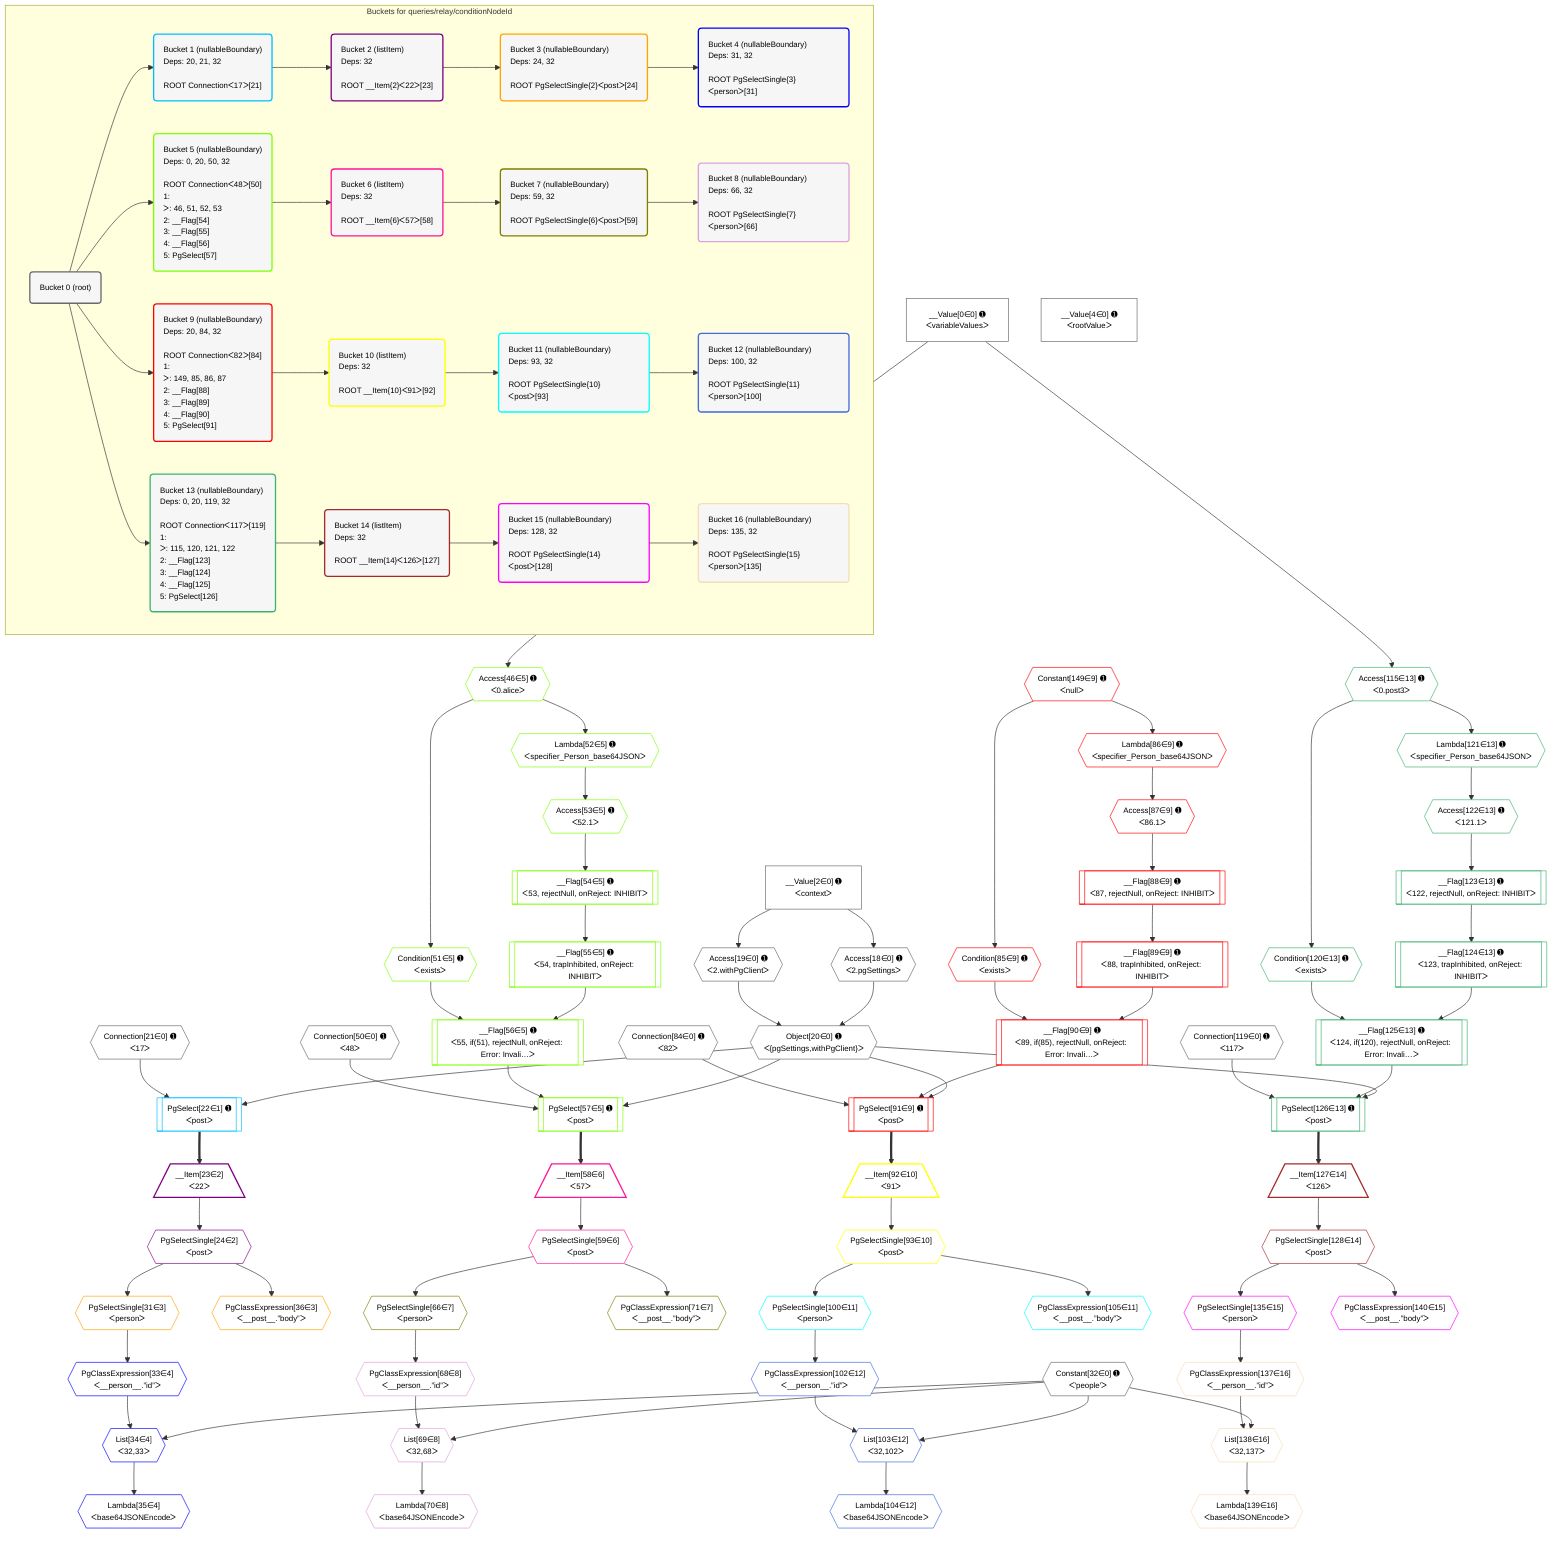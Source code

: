 %%{init: {'themeVariables': { 'fontSize': '12px'}}}%%
graph TD
    classDef path fill:#eee,stroke:#000,color:#000
    classDef plan fill:#fff,stroke-width:1px,color:#000
    classDef itemplan fill:#fff,stroke-width:2px,color:#000
    classDef unbatchedplan fill:#dff,stroke-width:1px,color:#000
    classDef sideeffectplan fill:#fcc,stroke-width:2px,color:#000
    classDef bucket fill:#f6f6f6,color:#000,stroke-width:2px,text-align:left


    %% plan dependencies
    Object20{{"Object[20∈0] ➊<br />ᐸ{pgSettings,withPgClient}ᐳ"}}:::plan
    Access18{{"Access[18∈0] ➊<br />ᐸ2.pgSettingsᐳ"}}:::plan
    Access19{{"Access[19∈0] ➊<br />ᐸ2.withPgClientᐳ"}}:::plan
    Access18 & Access19 --> Object20
    __Value2["__Value[2∈0] ➊<br />ᐸcontextᐳ"]:::plan
    __Value2 --> Access18
    __Value2 --> Access19
    __Value0["__Value[0∈0] ➊<br />ᐸvariableValuesᐳ"]:::plan
    __Value4["__Value[4∈0] ➊<br />ᐸrootValueᐳ"]:::plan
    Connection21{{"Connection[21∈0] ➊<br />ᐸ17ᐳ"}}:::plan
    Constant32{{"Constant[32∈0] ➊<br />ᐸ'people'ᐳ"}}:::plan
    Connection50{{"Connection[50∈0] ➊<br />ᐸ48ᐳ"}}:::plan
    Connection84{{"Connection[84∈0] ➊<br />ᐸ82ᐳ"}}:::plan
    Connection119{{"Connection[119∈0] ➊<br />ᐸ117ᐳ"}}:::plan
    PgSelect22[["PgSelect[22∈1] ➊<br />ᐸpostᐳ"]]:::plan
    Object20 & Connection21 --> PgSelect22
    __Item23[/"__Item[23∈2]<br />ᐸ22ᐳ"\]:::itemplan
    PgSelect22 ==> __Item23
    PgSelectSingle24{{"PgSelectSingle[24∈2]<br />ᐸpostᐳ"}}:::plan
    __Item23 --> PgSelectSingle24
    PgSelectSingle31{{"PgSelectSingle[31∈3]<br />ᐸpersonᐳ"}}:::plan
    PgSelectSingle24 --> PgSelectSingle31
    PgClassExpression36{{"PgClassExpression[36∈3]<br />ᐸ__post__.”body”ᐳ"}}:::plan
    PgSelectSingle24 --> PgClassExpression36
    List34{{"List[34∈4]<br />ᐸ32,33ᐳ"}}:::plan
    PgClassExpression33{{"PgClassExpression[33∈4]<br />ᐸ__person__.”id”ᐳ"}}:::plan
    Constant32 & PgClassExpression33 --> List34
    PgSelectSingle31 --> PgClassExpression33
    Lambda35{{"Lambda[35∈4]<br />ᐸbase64JSONEncodeᐳ"}}:::plan
    List34 --> Lambda35
    PgSelect57[["PgSelect[57∈5] ➊<br />ᐸpostᐳ"]]:::plan
    __Flag56[["__Flag[56∈5] ➊<br />ᐸ55, if(51), rejectNull, onReject: Error: Invali…ᐳ"]]:::plan
    Object20 & __Flag56 & Connection50 --> PgSelect57
    __Flag55[["__Flag[55∈5] ➊<br />ᐸ54, trapInhibited, onReject: INHIBITᐳ"]]:::plan
    Condition51{{"Condition[51∈5] ➊<br />ᐸexistsᐳ"}}:::plan
    __Flag55 & Condition51 --> __Flag56
    Access46{{"Access[46∈5] ➊<br />ᐸ0.aliceᐳ"}}:::plan
    __Value0 --> Access46
    Access46 --> Condition51
    Lambda52{{"Lambda[52∈5] ➊<br />ᐸspecifier_Person_base64JSONᐳ"}}:::plan
    Access46 --> Lambda52
    Access53{{"Access[53∈5] ➊<br />ᐸ52.1ᐳ"}}:::plan
    Lambda52 --> Access53
    __Flag54[["__Flag[54∈5] ➊<br />ᐸ53, rejectNull, onReject: INHIBITᐳ"]]:::plan
    Access53 --> __Flag54
    __Flag54 --> __Flag55
    __Item58[/"__Item[58∈6]<br />ᐸ57ᐳ"\]:::itemplan
    PgSelect57 ==> __Item58
    PgSelectSingle59{{"PgSelectSingle[59∈6]<br />ᐸpostᐳ"}}:::plan
    __Item58 --> PgSelectSingle59
    PgSelectSingle66{{"PgSelectSingle[66∈7]<br />ᐸpersonᐳ"}}:::plan
    PgSelectSingle59 --> PgSelectSingle66
    PgClassExpression71{{"PgClassExpression[71∈7]<br />ᐸ__post__.”body”ᐳ"}}:::plan
    PgSelectSingle59 --> PgClassExpression71
    List69{{"List[69∈8]<br />ᐸ32,68ᐳ"}}:::plan
    PgClassExpression68{{"PgClassExpression[68∈8]<br />ᐸ__person__.”id”ᐳ"}}:::plan
    Constant32 & PgClassExpression68 --> List69
    PgSelectSingle66 --> PgClassExpression68
    Lambda70{{"Lambda[70∈8]<br />ᐸbase64JSONEncodeᐳ"}}:::plan
    List69 --> Lambda70
    PgSelect91[["PgSelect[91∈9] ➊<br />ᐸpostᐳ"]]:::plan
    __Flag90[["__Flag[90∈9] ➊<br />ᐸ89, if(85), rejectNull, onReject: Error: Invali…ᐳ"]]:::plan
    Object20 & __Flag90 & Connection84 --> PgSelect91
    __Flag89[["__Flag[89∈9] ➊<br />ᐸ88, trapInhibited, onReject: INHIBITᐳ"]]:::plan
    Condition85{{"Condition[85∈9] ➊<br />ᐸexistsᐳ"}}:::plan
    __Flag89 & Condition85 --> __Flag90
    Constant149{{"Constant[149∈9] ➊<br />ᐸnullᐳ"}}:::plan
    Constant149 --> Condition85
    Lambda86{{"Lambda[86∈9] ➊<br />ᐸspecifier_Person_base64JSONᐳ"}}:::plan
    Constant149 --> Lambda86
    Access87{{"Access[87∈9] ➊<br />ᐸ86.1ᐳ"}}:::plan
    Lambda86 --> Access87
    __Flag88[["__Flag[88∈9] ➊<br />ᐸ87, rejectNull, onReject: INHIBITᐳ"]]:::plan
    Access87 --> __Flag88
    __Flag88 --> __Flag89
    __Item92[/"__Item[92∈10]<br />ᐸ91ᐳ"\]:::itemplan
    PgSelect91 ==> __Item92
    PgSelectSingle93{{"PgSelectSingle[93∈10]<br />ᐸpostᐳ"}}:::plan
    __Item92 --> PgSelectSingle93
    PgSelectSingle100{{"PgSelectSingle[100∈11]<br />ᐸpersonᐳ"}}:::plan
    PgSelectSingle93 --> PgSelectSingle100
    PgClassExpression105{{"PgClassExpression[105∈11]<br />ᐸ__post__.”body”ᐳ"}}:::plan
    PgSelectSingle93 --> PgClassExpression105
    List103{{"List[103∈12]<br />ᐸ32,102ᐳ"}}:::plan
    PgClassExpression102{{"PgClassExpression[102∈12]<br />ᐸ__person__.”id”ᐳ"}}:::plan
    Constant32 & PgClassExpression102 --> List103
    PgSelectSingle100 --> PgClassExpression102
    Lambda104{{"Lambda[104∈12]<br />ᐸbase64JSONEncodeᐳ"}}:::plan
    List103 --> Lambda104
    PgSelect126[["PgSelect[126∈13] ➊<br />ᐸpostᐳ"]]:::plan
    __Flag125[["__Flag[125∈13] ➊<br />ᐸ124, if(120), rejectNull, onReject: Error: Invali…ᐳ"]]:::plan
    Object20 & __Flag125 & Connection119 --> PgSelect126
    __Flag124[["__Flag[124∈13] ➊<br />ᐸ123, trapInhibited, onReject: INHIBITᐳ"]]:::plan
    Condition120{{"Condition[120∈13] ➊<br />ᐸexistsᐳ"}}:::plan
    __Flag124 & Condition120 --> __Flag125
    Access115{{"Access[115∈13] ➊<br />ᐸ0.post3ᐳ"}}:::plan
    __Value0 --> Access115
    Access115 --> Condition120
    Lambda121{{"Lambda[121∈13] ➊<br />ᐸspecifier_Person_base64JSONᐳ"}}:::plan
    Access115 --> Lambda121
    Access122{{"Access[122∈13] ➊<br />ᐸ121.1ᐳ"}}:::plan
    Lambda121 --> Access122
    __Flag123[["__Flag[123∈13] ➊<br />ᐸ122, rejectNull, onReject: INHIBITᐳ"]]:::plan
    Access122 --> __Flag123
    __Flag123 --> __Flag124
    __Item127[/"__Item[127∈14]<br />ᐸ126ᐳ"\]:::itemplan
    PgSelect126 ==> __Item127
    PgSelectSingle128{{"PgSelectSingle[128∈14]<br />ᐸpostᐳ"}}:::plan
    __Item127 --> PgSelectSingle128
    PgSelectSingle135{{"PgSelectSingle[135∈15]<br />ᐸpersonᐳ"}}:::plan
    PgSelectSingle128 --> PgSelectSingle135
    PgClassExpression140{{"PgClassExpression[140∈15]<br />ᐸ__post__.”body”ᐳ"}}:::plan
    PgSelectSingle128 --> PgClassExpression140
    List138{{"List[138∈16]<br />ᐸ32,137ᐳ"}}:::plan
    PgClassExpression137{{"PgClassExpression[137∈16]<br />ᐸ__person__.”id”ᐳ"}}:::plan
    Constant32 & PgClassExpression137 --> List138
    PgSelectSingle135 --> PgClassExpression137
    Lambda139{{"Lambda[139∈16]<br />ᐸbase64JSONEncodeᐳ"}}:::plan
    List138 --> Lambda139

    %% define steps

    subgraph "Buckets for queries/relay/conditionNodeId"
    Bucket0("Bucket 0 (root)"):::bucket
    classDef bucket0 stroke:#696969
    class Bucket0,__Value0,__Value2,__Value4,Access18,Access19,Object20,Connection21,Constant32,Connection50,Connection84,Connection119 bucket0
    Bucket1("Bucket 1 (nullableBoundary)<br />Deps: 20, 21, 32<br /><br />ROOT Connectionᐸ17ᐳ[21]"):::bucket
    classDef bucket1 stroke:#00bfff
    class Bucket1,PgSelect22 bucket1
    Bucket2("Bucket 2 (listItem)<br />Deps: 32<br /><br />ROOT __Item{2}ᐸ22ᐳ[23]"):::bucket
    classDef bucket2 stroke:#7f007f
    class Bucket2,__Item23,PgSelectSingle24 bucket2
    Bucket3("Bucket 3 (nullableBoundary)<br />Deps: 24, 32<br /><br />ROOT PgSelectSingle{2}ᐸpostᐳ[24]"):::bucket
    classDef bucket3 stroke:#ffa500
    class Bucket3,PgSelectSingle31,PgClassExpression36 bucket3
    Bucket4("Bucket 4 (nullableBoundary)<br />Deps: 31, 32<br /><br />ROOT PgSelectSingle{3}ᐸpersonᐳ[31]"):::bucket
    classDef bucket4 stroke:#0000ff
    class Bucket4,PgClassExpression33,List34,Lambda35 bucket4
    Bucket5("Bucket 5 (nullableBoundary)<br />Deps: 0, 20, 50, 32<br /><br />ROOT Connectionᐸ48ᐳ[50]<br />1: <br />ᐳ: 46, 51, 52, 53<br />2: __Flag[54]<br />3: __Flag[55]<br />4: __Flag[56]<br />5: PgSelect[57]"):::bucket
    classDef bucket5 stroke:#7fff00
    class Bucket5,Access46,Condition51,Lambda52,Access53,__Flag54,__Flag55,__Flag56,PgSelect57 bucket5
    Bucket6("Bucket 6 (listItem)<br />Deps: 32<br /><br />ROOT __Item{6}ᐸ57ᐳ[58]"):::bucket
    classDef bucket6 stroke:#ff1493
    class Bucket6,__Item58,PgSelectSingle59 bucket6
    Bucket7("Bucket 7 (nullableBoundary)<br />Deps: 59, 32<br /><br />ROOT PgSelectSingle{6}ᐸpostᐳ[59]"):::bucket
    classDef bucket7 stroke:#808000
    class Bucket7,PgSelectSingle66,PgClassExpression71 bucket7
    Bucket8("Bucket 8 (nullableBoundary)<br />Deps: 66, 32<br /><br />ROOT PgSelectSingle{7}ᐸpersonᐳ[66]"):::bucket
    classDef bucket8 stroke:#dda0dd
    class Bucket8,PgClassExpression68,List69,Lambda70 bucket8
    Bucket9("Bucket 9 (nullableBoundary)<br />Deps: 20, 84, 32<br /><br />ROOT Connectionᐸ82ᐳ[84]<br />1: <br />ᐳ: 149, 85, 86, 87<br />2: __Flag[88]<br />3: __Flag[89]<br />4: __Flag[90]<br />5: PgSelect[91]"):::bucket
    classDef bucket9 stroke:#ff0000
    class Bucket9,Condition85,Lambda86,Access87,__Flag88,__Flag89,__Flag90,PgSelect91,Constant149 bucket9
    Bucket10("Bucket 10 (listItem)<br />Deps: 32<br /><br />ROOT __Item{10}ᐸ91ᐳ[92]"):::bucket
    classDef bucket10 stroke:#ffff00
    class Bucket10,__Item92,PgSelectSingle93 bucket10
    Bucket11("Bucket 11 (nullableBoundary)<br />Deps: 93, 32<br /><br />ROOT PgSelectSingle{10}ᐸpostᐳ[93]"):::bucket
    classDef bucket11 stroke:#00ffff
    class Bucket11,PgSelectSingle100,PgClassExpression105 bucket11
    Bucket12("Bucket 12 (nullableBoundary)<br />Deps: 100, 32<br /><br />ROOT PgSelectSingle{11}ᐸpersonᐳ[100]"):::bucket
    classDef bucket12 stroke:#4169e1
    class Bucket12,PgClassExpression102,List103,Lambda104 bucket12
    Bucket13("Bucket 13 (nullableBoundary)<br />Deps: 0, 20, 119, 32<br /><br />ROOT Connectionᐸ117ᐳ[119]<br />1: <br />ᐳ: 115, 120, 121, 122<br />2: __Flag[123]<br />3: __Flag[124]<br />4: __Flag[125]<br />5: PgSelect[126]"):::bucket
    classDef bucket13 stroke:#3cb371
    class Bucket13,Access115,Condition120,Lambda121,Access122,__Flag123,__Flag124,__Flag125,PgSelect126 bucket13
    Bucket14("Bucket 14 (listItem)<br />Deps: 32<br /><br />ROOT __Item{14}ᐸ126ᐳ[127]"):::bucket
    classDef bucket14 stroke:#a52a2a
    class Bucket14,__Item127,PgSelectSingle128 bucket14
    Bucket15("Bucket 15 (nullableBoundary)<br />Deps: 128, 32<br /><br />ROOT PgSelectSingle{14}ᐸpostᐳ[128]"):::bucket
    classDef bucket15 stroke:#ff00ff
    class Bucket15,PgSelectSingle135,PgClassExpression140 bucket15
    Bucket16("Bucket 16 (nullableBoundary)<br />Deps: 135, 32<br /><br />ROOT PgSelectSingle{15}ᐸpersonᐳ[135]"):::bucket
    classDef bucket16 stroke:#f5deb3
    class Bucket16,PgClassExpression137,List138,Lambda139 bucket16
    Bucket0 --> Bucket1 & Bucket5 & Bucket9 & Bucket13
    Bucket1 --> Bucket2
    Bucket2 --> Bucket3
    Bucket3 --> Bucket4
    Bucket5 --> Bucket6
    Bucket6 --> Bucket7
    Bucket7 --> Bucket8
    Bucket9 --> Bucket10
    Bucket10 --> Bucket11
    Bucket11 --> Bucket12
    Bucket13 --> Bucket14
    Bucket14 --> Bucket15
    Bucket15 --> Bucket16
    end